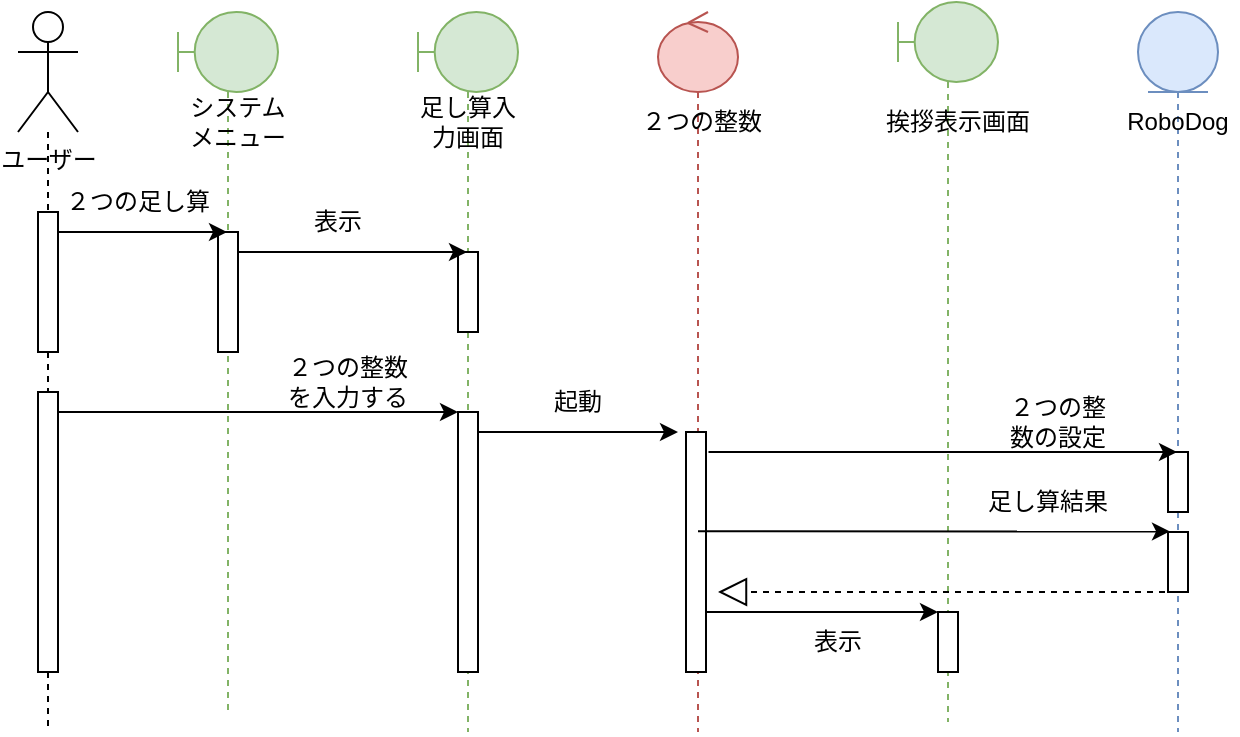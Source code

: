 <mxfile version="28.2.1">
  <diagram name="ページ1" id="UBoqnrWliL-mHSLYkMUx">
    <mxGraphModel dx="918" dy="538" grid="1" gridSize="10" guides="1" tooltips="1" connect="1" arrows="1" fold="1" page="1" pageScale="1" pageWidth="827" pageHeight="1169" math="0" shadow="0">
      <root>
        <mxCell id="0" />
        <mxCell id="1" parent="0" />
        <mxCell id="OWG-I0KnsmGdcsaJHZ5q-17" value="ユーザー" style="shape=umlActor;verticalLabelPosition=bottom;verticalAlign=top;html=1;outlineConnect=0;" vertex="1" parent="1">
          <mxGeometry x="80" y="720" width="30" height="60" as="geometry" />
        </mxCell>
        <mxCell id="OWG-I0KnsmGdcsaJHZ5q-18" value="" style="endArrow=none;dashed=1;html=1;rounded=0;" edge="1" parent="1" source="OWG-I0KnsmGdcsaJHZ5q-33">
          <mxGeometry width="50" height="50" relative="1" as="geometry">
            <mxPoint x="100" y="820" as="sourcePoint" />
            <mxPoint x="95" y="1080" as="targetPoint" />
          </mxGeometry>
        </mxCell>
        <mxCell id="OWG-I0KnsmGdcsaJHZ5q-19" value="" style="shape=umlLifeline;perimeter=lifelinePerimeter;whiteSpace=wrap;html=1;container=1;dropTarget=0;collapsible=0;recursiveResize=0;outlineConnect=0;portConstraint=eastwest;newEdgeStyle={&quot;curved&quot;:0,&quot;rounded&quot;:0};participant=umlBoundary;fillColor=#d5e8d4;strokeColor=#82b366;" vertex="1" parent="1">
          <mxGeometry x="280" y="720" width="50" height="360" as="geometry" />
        </mxCell>
        <mxCell id="OWG-I0KnsmGdcsaJHZ5q-36" value="" style="html=1;points=[[0,0,0,0,5],[0,1,0,0,-5],[1,0,0,0,5],[1,1,0,0,-5]];perimeter=orthogonalPerimeter;outlineConnect=0;targetShapes=umlLifeline;portConstraint=eastwest;newEdgeStyle={&quot;curved&quot;:0,&quot;rounded&quot;:0};" vertex="1" parent="OWG-I0KnsmGdcsaJHZ5q-19">
          <mxGeometry x="20" y="120" width="10" height="40" as="geometry" />
        </mxCell>
        <mxCell id="OWG-I0KnsmGdcsaJHZ5q-42" value="" style="html=1;points=[[0,0,0,0,5],[0,1,0,0,-5],[1,0,0,0,5],[1,1,0,0,-5]];perimeter=orthogonalPerimeter;outlineConnect=0;targetShapes=umlLifeline;portConstraint=eastwest;newEdgeStyle={&quot;curved&quot;:0,&quot;rounded&quot;:0};" vertex="1" parent="OWG-I0KnsmGdcsaJHZ5q-19">
          <mxGeometry x="20" y="200" width="10" height="130" as="geometry" />
        </mxCell>
        <mxCell id="OWG-I0KnsmGdcsaJHZ5q-20" value="" style="shape=umlLifeline;perimeter=lifelinePerimeter;whiteSpace=wrap;html=1;container=1;dropTarget=0;collapsible=0;recursiveResize=0;outlineConnect=0;portConstraint=eastwest;newEdgeStyle={&quot;curved&quot;:0,&quot;rounded&quot;:0};participant=umlBoundary;fillColor=#d5e8d4;strokeColor=#82b366;" vertex="1" parent="1">
          <mxGeometry x="160" y="720" width="50" height="350" as="geometry" />
        </mxCell>
        <mxCell id="OWG-I0KnsmGdcsaJHZ5q-35" value="" style="html=1;points=[[0,0,0,0,5],[0,1,0,0,-5],[1,0,0,0,5],[1,1,0,0,-5]];perimeter=orthogonalPerimeter;outlineConnect=0;targetShapes=umlLifeline;portConstraint=eastwest;newEdgeStyle={&quot;curved&quot;:0,&quot;rounded&quot;:0};" vertex="1" parent="OWG-I0KnsmGdcsaJHZ5q-20">
          <mxGeometry x="20" y="110" width="10" height="60" as="geometry" />
        </mxCell>
        <mxCell id="OWG-I0KnsmGdcsaJHZ5q-23" value="" style="shape=umlLifeline;perimeter=lifelinePerimeter;whiteSpace=wrap;html=1;container=1;dropTarget=0;collapsible=0;recursiveResize=0;outlineConnect=0;portConstraint=eastwest;newEdgeStyle={&quot;curved&quot;:0,&quot;rounded&quot;:0};participant=umlEntity;fillColor=#dae8fc;strokeColor=#6c8ebf;" vertex="1" parent="1">
          <mxGeometry x="640" y="720" width="40" height="360" as="geometry" />
        </mxCell>
        <mxCell id="OWG-I0KnsmGdcsaJHZ5q-47" value="" style="html=1;points=[[0,0,0,0,5],[0,1,0,0,-5],[1,0,0,0,5],[1,1,0,0,-5]];perimeter=orthogonalPerimeter;outlineConnect=0;targetShapes=umlLifeline;portConstraint=eastwest;newEdgeStyle={&quot;curved&quot;:0,&quot;rounded&quot;:0};" vertex="1" parent="OWG-I0KnsmGdcsaJHZ5q-23">
          <mxGeometry x="15" y="260" width="10" height="30" as="geometry" />
        </mxCell>
        <mxCell id="OWG-I0KnsmGdcsaJHZ5q-46" value="" style="html=1;points=[[0,0,0,0,5],[0,1,0,0,-5],[1,0,0,0,5],[1,1,0,0,-5]];perimeter=orthogonalPerimeter;outlineConnect=0;targetShapes=umlLifeline;portConstraint=eastwest;newEdgeStyle={&quot;curved&quot;:0,&quot;rounded&quot;:0};" vertex="1" parent="OWG-I0KnsmGdcsaJHZ5q-23">
          <mxGeometry x="15" y="220" width="10" height="30" as="geometry" />
        </mxCell>
        <mxCell id="OWG-I0KnsmGdcsaJHZ5q-24" value="" style="shape=umlLifeline;perimeter=lifelinePerimeter;whiteSpace=wrap;html=1;container=1;dropTarget=0;collapsible=0;recursiveResize=0;outlineConnect=0;portConstraint=eastwest;newEdgeStyle={&quot;curved&quot;:0,&quot;rounded&quot;:0};participant=umlControl;fillColor=#f8cecc;strokeColor=#b85450;" vertex="1" parent="1">
          <mxGeometry x="400" y="720" width="40" height="360" as="geometry" />
        </mxCell>
        <mxCell id="OWG-I0KnsmGdcsaJHZ5q-43" value="" style="html=1;points=[[0,0,0,0,5],[0,1,0,0,-5],[1,0,0,0,5],[1,1,0,0,-5]];perimeter=orthogonalPerimeter;outlineConnect=0;targetShapes=umlLifeline;portConstraint=eastwest;newEdgeStyle={&quot;curved&quot;:0,&quot;rounded&quot;:0};" vertex="1" parent="OWG-I0KnsmGdcsaJHZ5q-24">
          <mxGeometry x="14" y="210" width="10" height="120" as="geometry" />
        </mxCell>
        <mxCell id="OWG-I0KnsmGdcsaJHZ5q-25" value="" style="shape=umlLifeline;perimeter=lifelinePerimeter;whiteSpace=wrap;html=1;container=1;dropTarget=0;collapsible=0;recursiveResize=0;outlineConnect=0;portConstraint=eastwest;newEdgeStyle={&quot;curved&quot;:0,&quot;rounded&quot;:0};participant=umlBoundary;fillColor=#d5e8d4;strokeColor=#82b366;" vertex="1" parent="1">
          <mxGeometry x="520" y="715" width="50" height="360" as="geometry" />
        </mxCell>
        <mxCell id="OWG-I0KnsmGdcsaJHZ5q-45" value="" style="html=1;points=[[0,0,0,0,5],[0,1,0,0,-5],[1,0,0,0,5],[1,1,0,0,-5]];perimeter=orthogonalPerimeter;outlineConnect=0;targetShapes=umlLifeline;portConstraint=eastwest;newEdgeStyle={&quot;curved&quot;:0,&quot;rounded&quot;:0};" vertex="1" parent="OWG-I0KnsmGdcsaJHZ5q-25">
          <mxGeometry x="20" y="305" width="10" height="30" as="geometry" />
        </mxCell>
        <mxCell id="OWG-I0KnsmGdcsaJHZ5q-26" value="システムメニュー" style="text;html=1;align=center;verticalAlign=middle;whiteSpace=wrap;rounded=0;" vertex="1" parent="1">
          <mxGeometry x="160" y="760" width="60" height="30" as="geometry" />
        </mxCell>
        <mxCell id="OWG-I0KnsmGdcsaJHZ5q-27" value="足し算入力画面" style="text;html=1;align=center;verticalAlign=middle;whiteSpace=wrap;rounded=0;" vertex="1" parent="1">
          <mxGeometry x="275" y="760" width="60" height="30" as="geometry" />
        </mxCell>
        <mxCell id="OWG-I0KnsmGdcsaJHZ5q-28" value="２つの整数" style="text;html=1;align=center;verticalAlign=middle;whiteSpace=wrap;rounded=0;" vertex="1" parent="1">
          <mxGeometry x="384" y="760" width="76" height="30" as="geometry" />
        </mxCell>
        <mxCell id="OWG-I0KnsmGdcsaJHZ5q-29" value="RoboDog" style="text;html=1;align=center;verticalAlign=middle;whiteSpace=wrap;rounded=0;" vertex="1" parent="1">
          <mxGeometry x="630" y="760" width="60" height="30" as="geometry" />
        </mxCell>
        <mxCell id="OWG-I0KnsmGdcsaJHZ5q-30" value="挨拶表示画面" style="text;html=1;align=center;verticalAlign=middle;whiteSpace=wrap;rounded=0;" vertex="1" parent="1">
          <mxGeometry x="510" y="760" width="80" height="30" as="geometry" />
        </mxCell>
        <mxCell id="OWG-I0KnsmGdcsaJHZ5q-32" value="" style="endArrow=none;dashed=1;html=1;rounded=0;" edge="1" parent="1" source="OWG-I0KnsmGdcsaJHZ5q-17" target="OWG-I0KnsmGdcsaJHZ5q-31">
          <mxGeometry width="50" height="50" relative="1" as="geometry">
            <mxPoint x="95" y="780" as="sourcePoint" />
            <mxPoint x="95" y="1120" as="targetPoint" />
          </mxGeometry>
        </mxCell>
        <mxCell id="OWG-I0KnsmGdcsaJHZ5q-31" value="" style="html=1;points=[[0,0,0,0,5],[0,1,0,0,-5],[1,0,0,0,5],[1,1,0,0,-5]];perimeter=orthogonalPerimeter;outlineConnect=0;targetShapes=umlLifeline;portConstraint=eastwest;newEdgeStyle={&quot;curved&quot;:0,&quot;rounded&quot;:0};" vertex="1" parent="1">
          <mxGeometry x="90" y="820" width="10" height="70" as="geometry" />
        </mxCell>
        <mxCell id="OWG-I0KnsmGdcsaJHZ5q-34" value="" style="endArrow=none;dashed=1;html=1;rounded=0;" edge="1" parent="1" source="OWG-I0KnsmGdcsaJHZ5q-31" target="OWG-I0KnsmGdcsaJHZ5q-33">
          <mxGeometry width="50" height="50" relative="1" as="geometry">
            <mxPoint x="95" y="900" as="sourcePoint" />
            <mxPoint x="95" y="1120" as="targetPoint" />
          </mxGeometry>
        </mxCell>
        <mxCell id="OWG-I0KnsmGdcsaJHZ5q-33" value="" style="html=1;points=[[0,0,0,0,5],[0,1,0,0,-5],[1,0,0,0,5],[1,1,0,0,-5]];perimeter=orthogonalPerimeter;outlineConnect=0;targetShapes=umlLifeline;portConstraint=eastwest;newEdgeStyle={&quot;curved&quot;:0,&quot;rounded&quot;:0};" vertex="1" parent="1">
          <mxGeometry x="90" y="910" width="10" height="140" as="geometry" />
        </mxCell>
        <mxCell id="OWG-I0KnsmGdcsaJHZ5q-38" value="" style="endArrow=classic;html=1;rounded=0;" edge="1" parent="1">
          <mxGeometry width="50" height="50" relative="1" as="geometry">
            <mxPoint x="100" y="830" as="sourcePoint" />
            <mxPoint x="184.5" y="830" as="targetPoint" />
          </mxGeometry>
        </mxCell>
        <mxCell id="OWG-I0KnsmGdcsaJHZ5q-39" value="" style="endArrow=classic;html=1;rounded=0;" edge="1" parent="1" target="OWG-I0KnsmGdcsaJHZ5q-19">
          <mxGeometry width="50" height="50" relative="1" as="geometry">
            <mxPoint x="189.7" y="840" as="sourcePoint" />
            <mxPoint x="275" y="840" as="targetPoint" />
          </mxGeometry>
        </mxCell>
        <mxCell id="OWG-I0KnsmGdcsaJHZ5q-40" value="２つの足し算" style="text;html=1;align=center;verticalAlign=middle;whiteSpace=wrap;rounded=0;" vertex="1" parent="1">
          <mxGeometry x="100" y="800" width="80" height="30" as="geometry" />
        </mxCell>
        <mxCell id="OWG-I0KnsmGdcsaJHZ5q-41" value="表示" style="text;html=1;align=center;verticalAlign=middle;whiteSpace=wrap;rounded=0;" vertex="1" parent="1">
          <mxGeometry x="210" y="810" width="60" height="30" as="geometry" />
        </mxCell>
        <mxCell id="OWG-I0KnsmGdcsaJHZ5q-48" value="" style="endArrow=classic;html=1;rounded=0;" edge="1" parent="1" source="OWG-I0KnsmGdcsaJHZ5q-43" target="OWG-I0KnsmGdcsaJHZ5q-45">
          <mxGeometry width="50" height="50" relative="1" as="geometry">
            <mxPoint x="430" y="1020" as="sourcePoint" />
            <mxPoint x="530" y="1020" as="targetPoint" />
          </mxGeometry>
        </mxCell>
        <mxCell id="OWG-I0KnsmGdcsaJHZ5q-49" value="表示" style="text;html=1;align=center;verticalAlign=middle;whiteSpace=wrap;rounded=0;" vertex="1" parent="1">
          <mxGeometry x="460" y="1020" width="60" height="30" as="geometry" />
        </mxCell>
        <mxCell id="OWG-I0KnsmGdcsaJHZ5q-50" value="" style="endArrow=classic;html=1;rounded=0;" edge="1" parent="1" target="OWG-I0KnsmGdcsaJHZ5q-23">
          <mxGeometry width="50" height="50" relative="1" as="geometry">
            <mxPoint x="425.25" y="940" as="sourcePoint" />
            <mxPoint x="534.75" y="940" as="targetPoint" />
          </mxGeometry>
        </mxCell>
        <mxCell id="OWG-I0KnsmGdcsaJHZ5q-51" value="" style="endArrow=classic;html=1;rounded=0;exitX=0.6;exitY=0.414;exitDx=0;exitDy=0;exitPerimeter=0;" edge="1" parent="1" source="OWG-I0KnsmGdcsaJHZ5q-43">
          <mxGeometry width="50" height="50" relative="1" as="geometry">
            <mxPoint x="430" y="980" as="sourcePoint" />
            <mxPoint x="656" y="979.71" as="targetPoint" />
          </mxGeometry>
        </mxCell>
        <mxCell id="OWG-I0KnsmGdcsaJHZ5q-54" value="" style="endArrow=block;dashed=1;endFill=0;endSize=12;html=1;rounded=0;" edge="1" parent="1" source="OWG-I0KnsmGdcsaJHZ5q-23">
          <mxGeometry width="160" relative="1" as="geometry">
            <mxPoint x="549.65" y="1010" as="sourcePoint" />
            <mxPoint x="430.005" y="1010" as="targetPoint" />
          </mxGeometry>
        </mxCell>
        <mxCell id="OWG-I0KnsmGdcsaJHZ5q-55" value="２つの整数の設定" style="text;html=1;align=center;verticalAlign=middle;whiteSpace=wrap;rounded=0;" vertex="1" parent="1">
          <mxGeometry x="570" y="910" width="60" height="30" as="geometry" />
        </mxCell>
        <mxCell id="OWG-I0KnsmGdcsaJHZ5q-56" value="足し算結果" style="text;html=1;align=center;verticalAlign=middle;whiteSpace=wrap;rounded=0;" vertex="1" parent="1">
          <mxGeometry x="560" y="950" width="70" height="30" as="geometry" />
        </mxCell>
        <mxCell id="OWG-I0KnsmGdcsaJHZ5q-57" value="" style="endArrow=classic;html=1;rounded=0;" edge="1" parent="1" source="OWG-I0KnsmGdcsaJHZ5q-42">
          <mxGeometry width="50" height="50" relative="1" as="geometry">
            <mxPoint x="320" y="930" as="sourcePoint" />
            <mxPoint x="410" y="930" as="targetPoint" />
          </mxGeometry>
        </mxCell>
        <mxCell id="OWG-I0KnsmGdcsaJHZ5q-58" value="起動" style="text;html=1;align=center;verticalAlign=middle;whiteSpace=wrap;rounded=0;" vertex="1" parent="1">
          <mxGeometry x="330" y="900" width="60" height="30" as="geometry" />
        </mxCell>
        <mxCell id="OWG-I0KnsmGdcsaJHZ5q-59" value="" style="endArrow=classic;html=1;rounded=0;" edge="1" parent="1">
          <mxGeometry width="50" height="50" relative="1" as="geometry">
            <mxPoint x="100" y="920" as="sourcePoint" />
            <mxPoint x="300" y="920" as="targetPoint" />
          </mxGeometry>
        </mxCell>
        <mxCell id="OWG-I0KnsmGdcsaJHZ5q-60" value="２つの整数を入力する" style="text;html=1;align=center;verticalAlign=middle;whiteSpace=wrap;rounded=0;" vertex="1" parent="1">
          <mxGeometry x="210" y="890" width="70" height="30" as="geometry" />
        </mxCell>
      </root>
    </mxGraphModel>
  </diagram>
</mxfile>
